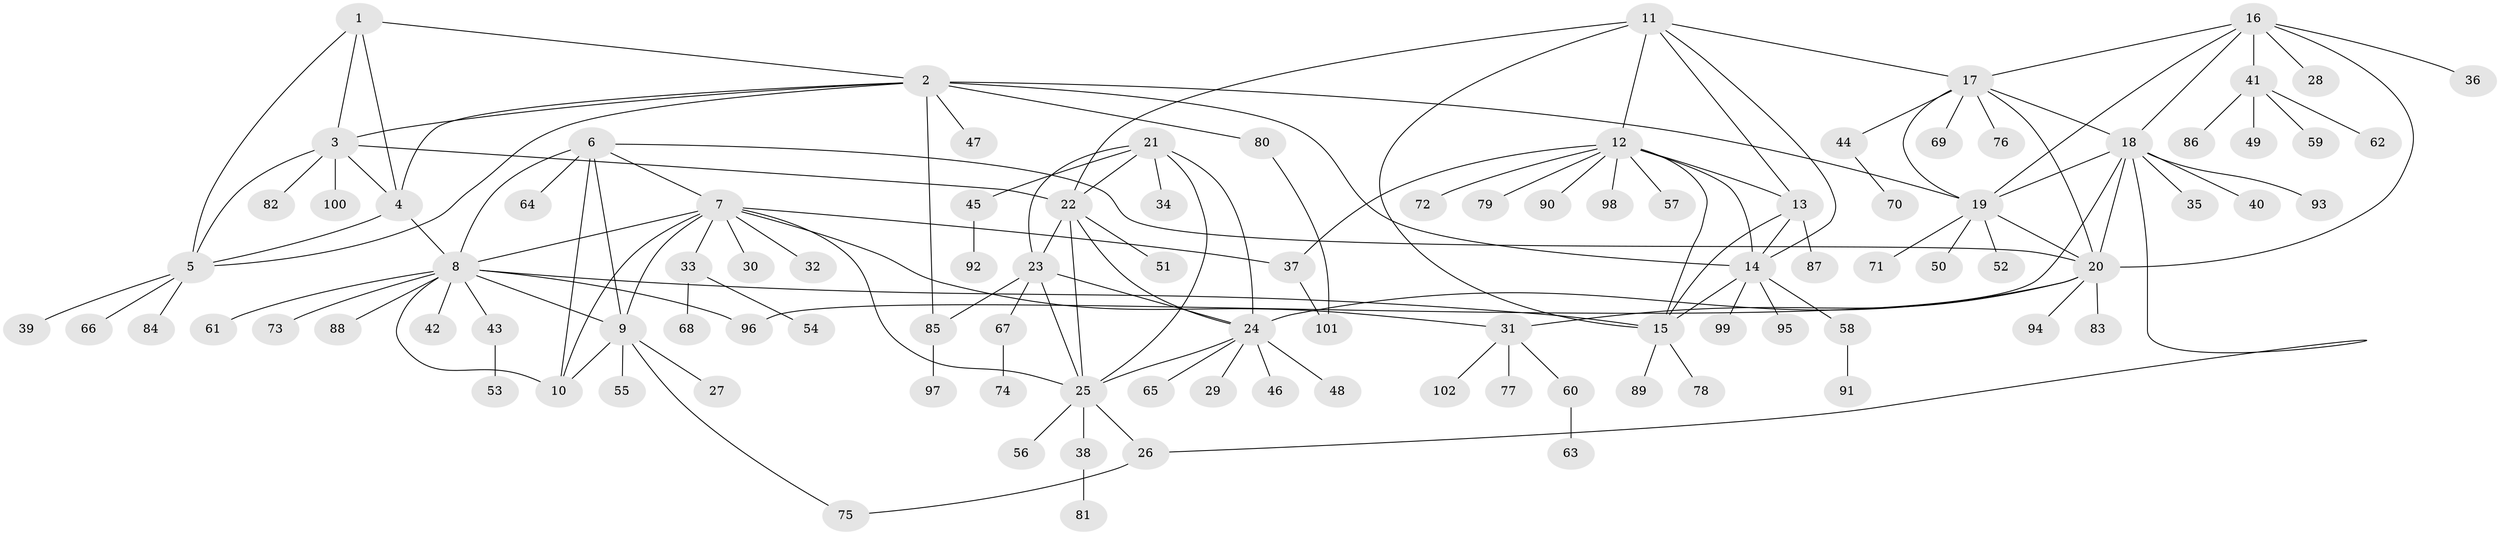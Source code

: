 // Generated by graph-tools (version 1.1) at 2025/15/03/09/25 04:15:55]
// undirected, 102 vertices, 144 edges
graph export_dot {
graph [start="1"]
  node [color=gray90,style=filled];
  1;
  2;
  3;
  4;
  5;
  6;
  7;
  8;
  9;
  10;
  11;
  12;
  13;
  14;
  15;
  16;
  17;
  18;
  19;
  20;
  21;
  22;
  23;
  24;
  25;
  26;
  27;
  28;
  29;
  30;
  31;
  32;
  33;
  34;
  35;
  36;
  37;
  38;
  39;
  40;
  41;
  42;
  43;
  44;
  45;
  46;
  47;
  48;
  49;
  50;
  51;
  52;
  53;
  54;
  55;
  56;
  57;
  58;
  59;
  60;
  61;
  62;
  63;
  64;
  65;
  66;
  67;
  68;
  69;
  70;
  71;
  72;
  73;
  74;
  75;
  76;
  77;
  78;
  79;
  80;
  81;
  82;
  83;
  84;
  85;
  86;
  87;
  88;
  89;
  90;
  91;
  92;
  93;
  94;
  95;
  96;
  97;
  98;
  99;
  100;
  101;
  102;
  1 -- 2;
  1 -- 3;
  1 -- 4;
  1 -- 5;
  2 -- 3;
  2 -- 4;
  2 -- 5;
  2 -- 14;
  2 -- 19;
  2 -- 47;
  2 -- 80;
  2 -- 85;
  3 -- 4;
  3 -- 5;
  3 -- 22;
  3 -- 82;
  3 -- 100;
  4 -- 5;
  4 -- 8;
  5 -- 39;
  5 -- 66;
  5 -- 84;
  6 -- 7;
  6 -- 8;
  6 -- 9;
  6 -- 10;
  6 -- 20;
  6 -- 64;
  7 -- 8;
  7 -- 9;
  7 -- 10;
  7 -- 25;
  7 -- 30;
  7 -- 31;
  7 -- 32;
  7 -- 33;
  7 -- 37;
  8 -- 9;
  8 -- 10;
  8 -- 15;
  8 -- 42;
  8 -- 43;
  8 -- 61;
  8 -- 73;
  8 -- 88;
  8 -- 96;
  9 -- 10;
  9 -- 27;
  9 -- 55;
  9 -- 75;
  11 -- 12;
  11 -- 13;
  11 -- 14;
  11 -- 15;
  11 -- 17;
  11 -- 22;
  12 -- 13;
  12 -- 14;
  12 -- 15;
  12 -- 37;
  12 -- 57;
  12 -- 72;
  12 -- 79;
  12 -- 90;
  12 -- 98;
  13 -- 14;
  13 -- 15;
  13 -- 87;
  14 -- 15;
  14 -- 58;
  14 -- 95;
  14 -- 99;
  15 -- 78;
  15 -- 89;
  16 -- 17;
  16 -- 18;
  16 -- 19;
  16 -- 20;
  16 -- 28;
  16 -- 36;
  16 -- 41;
  17 -- 18;
  17 -- 19;
  17 -- 20;
  17 -- 44;
  17 -- 69;
  17 -- 76;
  18 -- 19;
  18 -- 20;
  18 -- 26;
  18 -- 35;
  18 -- 40;
  18 -- 93;
  18 -- 96;
  19 -- 20;
  19 -- 50;
  19 -- 52;
  19 -- 71;
  20 -- 24;
  20 -- 31;
  20 -- 83;
  20 -- 94;
  21 -- 22;
  21 -- 23;
  21 -- 24;
  21 -- 25;
  21 -- 34;
  21 -- 45;
  22 -- 23;
  22 -- 24;
  22 -- 25;
  22 -- 51;
  23 -- 24;
  23 -- 25;
  23 -- 67;
  23 -- 85;
  24 -- 25;
  24 -- 29;
  24 -- 46;
  24 -- 48;
  24 -- 65;
  25 -- 26;
  25 -- 38;
  25 -- 56;
  26 -- 75;
  31 -- 60;
  31 -- 77;
  31 -- 102;
  33 -- 54;
  33 -- 68;
  37 -- 101;
  38 -- 81;
  41 -- 49;
  41 -- 59;
  41 -- 62;
  41 -- 86;
  43 -- 53;
  44 -- 70;
  45 -- 92;
  58 -- 91;
  60 -- 63;
  67 -- 74;
  80 -- 101;
  85 -- 97;
}
